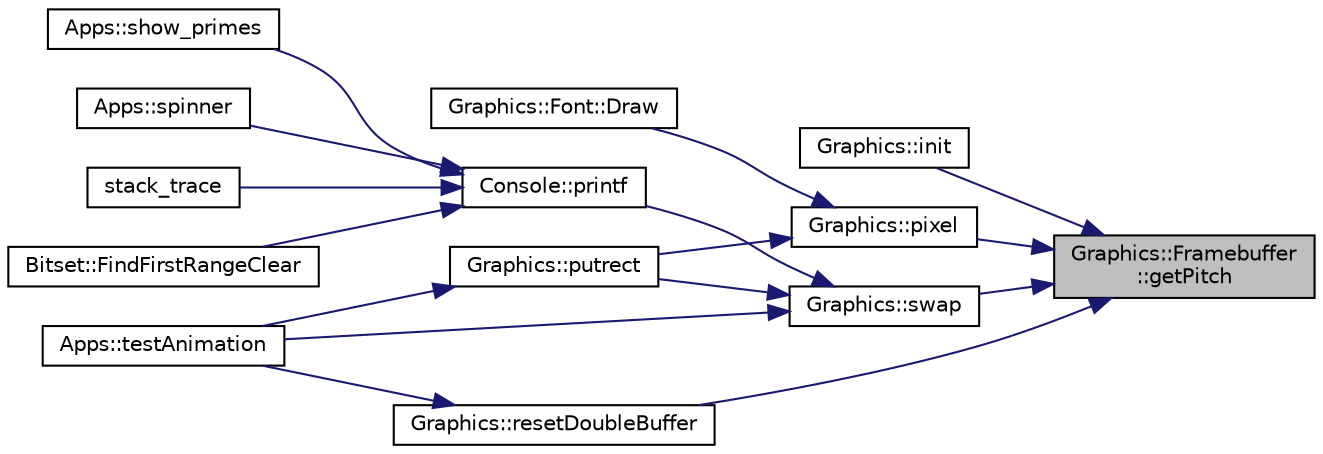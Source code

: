 digraph "Graphics::Framebuffer::getPitch"
{
 // LATEX_PDF_SIZE
  edge [fontname="Helvetica",fontsize="10",labelfontname="Helvetica",labelfontsize="10"];
  node [fontname="Helvetica",fontsize="10",shape=record];
  rankdir="RL";
  Node1 [label="Graphics::Framebuffer\l::getPitch",height=0.2,width=0.4,color="black", fillcolor="grey75", style="filled", fontcolor="black",tooltip=" "];
  Node1 -> Node2 [dir="back",color="midnightblue",fontsize="10",style="solid",fontname="Helvetica"];
  Node2 [label="Graphics::init",height=0.2,width=0.4,color="black", fillcolor="white", style="filled",URL="$d6/d9b/namespace_graphics.html#a07a66de579f4136325cb15218dd71110",tooltip="Initializes the framebuffer (if available)"];
  Node1 -> Node3 [dir="back",color="midnightblue",fontsize="10",style="solid",fontname="Helvetica"];
  Node3 [label="Graphics::pixel",height=0.2,width=0.4,color="black", fillcolor="white", style="filled",URL="$d6/d9b/namespace_graphics.html#a9a087c9e0e221a9939cbe6b958171886",tooltip="Draws a pixel at a given coordinate."];
  Node3 -> Node4 [dir="back",color="midnightblue",fontsize="10",style="solid",fontname="Helvetica"];
  Node4 [label="Graphics::Font::Draw",height=0.2,width=0.4,color="black", fillcolor="white", style="filled",URL="$dc/d65/namespace_graphics_1_1_font.html#ae8d46d81e70d6c7edb55424a5f465f8b",tooltip="Draw the character at the given coordinates in the given color."];
  Node3 -> Node5 [dir="back",color="midnightblue",fontsize="10",style="solid",fontname="Helvetica"];
  Node5 [label="Graphics::putrect",height=0.2,width=0.4,color="black", fillcolor="white", style="filled",URL="$d6/d9b/namespace_graphics.html#a0c60e5c671ea347d63839d16c3712268",tooltip="Draws and fills a rectangle of a given width and height, and color at the provided coordinates."];
  Node5 -> Node6 [dir="back",color="midnightblue",fontsize="10",style="solid",fontname="Helvetica"];
  Node6 [label="Apps::testAnimation",height=0.2,width=0.4,color="black", fillcolor="white", style="filled",URL="$dc/da3/namespace_apps.html#a01ace99cc76e0adcf1428dadf9134e3e",tooltip="Run a simple animation."];
  Node1 -> Node7 [dir="back",color="midnightblue",fontsize="10",style="solid",fontname="Helvetica"];
  Node7 [label="Graphics::resetDoubleBuffer",height=0.2,width=0.4,color="black", fillcolor="white", style="filled",URL="$d6/d9b/namespace_graphics.html#afe8dba407d795b07063393aaf6b297c5",tooltip="Fill the backbuffer with '0'."];
  Node7 -> Node6 [dir="back",color="midnightblue",fontsize="10",style="solid",fontname="Helvetica"];
  Node1 -> Node8 [dir="back",color="midnightblue",fontsize="10",style="solid",fontname="Helvetica"];
  Node8 [label="Graphics::swap",height=0.2,width=0.4,color="black", fillcolor="white", style="filled",URL="$d6/d9b/namespace_graphics.html#afb7733fe050948fc3a09cd9a87071ffc",tooltip="Swap the data on backbuffer to memory video buffer and show in the screen."];
  Node8 -> Node9 [dir="back",color="midnightblue",fontsize="10",style="solid",fontname="Helvetica"];
  Node9 [label="Console::printf",height=0.2,width=0.4,color="black", fillcolor="white", style="filled",URL="$d8/db5/namespace_console.html#aa92244db771ad2578967dd9f8fcac912",tooltip=" "];
  Node9 -> Node10 [dir="back",color="midnightblue",fontsize="10",style="solid",fontname="Helvetica"];
  Node10 [label="Bitset::FindFirstRangeClear",height=0.2,width=0.4,color="black", fillcolor="white", style="filled",URL="$d6/d09/class_bitset.html#a40f9520c87e9133e64c1e07a772cfff8",tooltip=" "];
  Node9 -> Node11 [dir="back",color="midnightblue",fontsize="10",style="solid",fontname="Helvetica"];
  Node11 [label="Apps::show_primes",height=0.2,width=0.4,color="black", fillcolor="white", style="filled",URL="$dc/da3/namespace_apps.html#aebbc688ed6a7097af1dd858ca0559d4b",tooltip="Starts a task to display number of primes found by find_primes."];
  Node9 -> Node12 [dir="back",color="midnightblue",fontsize="10",style="solid",fontname="Helvetica"];
  Node12 [label="Apps::spinner",height=0.2,width=0.4,color="black", fillcolor="white", style="filled",URL="$dc/da3/namespace_apps.html#aaa2be84c7a45c27af1e3bddb75e87a48",tooltip="Starts a spinner in an infinite loop."];
  Node9 -> Node13 [dir="back",color="midnightblue",fontsize="10",style="solid",fontname="Helvetica"];
  Node13 [label="stack_trace",height=0.2,width=0.4,color="black", fillcolor="white", style="filled",URL="$d4/db9/trace_8hpp.html#a9f452d4e0d092c1052a36cd56e9f77b6",tooltip=" "];
  Node8 -> Node5 [dir="back",color="midnightblue",fontsize="10",style="solid",fontname="Helvetica"];
  Node8 -> Node6 [dir="back",color="midnightblue",fontsize="10",style="solid",fontname="Helvetica"];
}
